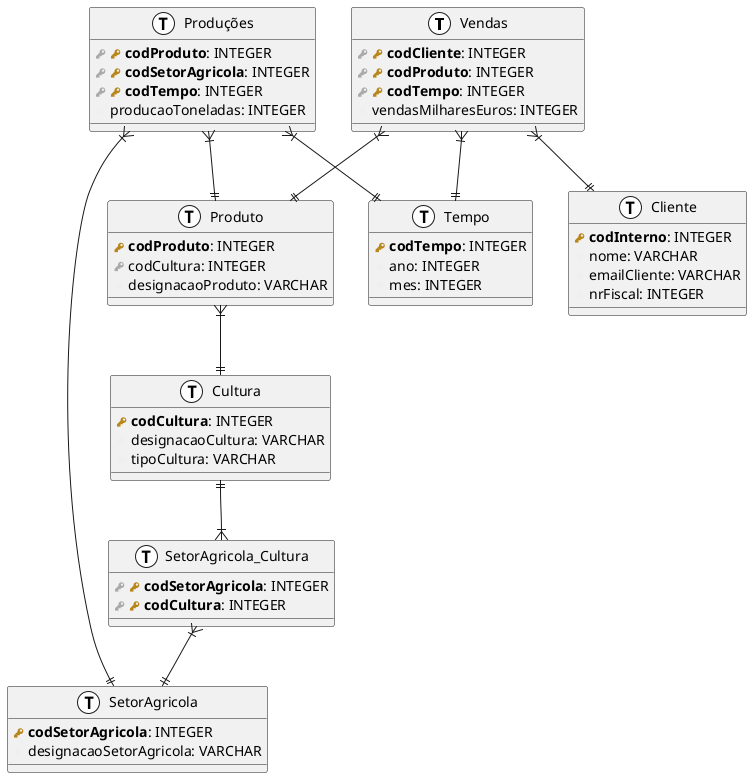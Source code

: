 @startuml
!define primary_key(x) <b><color:#b8861b><&key></color> x</b>
!define foreign_key(x) <color:#aaaaaa><&key></color> x
!define column(x) <color:#efefef><&media-record></color> x
!define table(x) entity x << (T, white) >>

' Zero or One	|o--
' Exactly One	||--
' Zero or Many	}o--
' One or Many	}|--

table( Vendas ) {
    foreign_key(primary_key( codCliente )): INTEGER
    foreign_key(primary_key( codProduto )): INTEGER
    foreign_key(primary_key( codTempo )): INTEGER
    column( vendasMilharesEuros ): INTEGER
}

table( Produções ) {
    foreign_key(primary_key( codProduto )): INTEGER
    foreign_key(primary_key( codSetorAgricola )): INTEGER
    foreign_key(primary_key( codTempo )): INTEGER
    column( producaoToneladas ): INTEGER
}

table( Produto ) {
    primary_key( codProduto ): INTEGER
    foreign_key( codCultura ): INTEGER
    column( designacaoProduto ): VARCHAR
}

table( SetorAgricola ) {
    primary_key( codSetorAgricola ): INTEGER
    column( designacaoSetorAgricola ): VARCHAR
}

table( Cliente ) {
     primary_key( codInterno ): INTEGER
     column( nome ): VARCHAR
     column( emailCliente ): VARCHAR
     column( nrFiscal ): INTEGER
}

table( Cultura ) {
    primary_key( codCultura ): INTEGER
    column( designacaoCultura ): VARCHAR
    column( tipoCultura ): VARCHAR
}

table( SetorAgricola_Cultura ) {
    foreign_key(primary_key( codSetorAgricola )): INTEGER
    foreign_key(primary_key( codCultura )): INTEGER
}

table( Tempo ) {
    primary_key( codTempo ): INTEGER
    column( ano ): INTEGER
    column( mes ): INTEGER
}

' nao fazer tabela tipoHub nem ClientesProdutores porque gasta espaco na base dados
' quando para obter todos os clientes produtores basta fazer um select distinct
' ou constraint

Vendas }|--|| Cliente
Vendas }|--|| Produto
Produções }|--|| Produto
Produções }|--|| SetorAgricola
Vendas }|--|| Tempo
Produções }|--|| Tempo
Produto }|--|| Cultura
Cultura ||--|{ SetorAgricola_Cultura
SetorAgricola_Cultura }|--|| SetorAgricola

@enduml